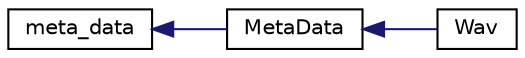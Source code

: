 digraph "Graphical Class Hierarchy"
{
  edge [fontname="Helvetica",fontsize="10",labelfontname="Helvetica",labelfontsize="10"];
  node [fontname="Helvetica",fontsize="10",shape=record];
  rankdir="LR";
  Node0 [label="meta_data",height=0.2,width=0.4,color="black", fillcolor="white", style="filled",URL="$structmeta__data.html"];
  Node0 -> Node1 [dir="back",color="midnightblue",fontsize="10",style="solid",fontname="Helvetica"];
  Node1 [label="MetaData",height=0.2,width=0.4,color="black", fillcolor="white", style="filled",URL="$classMetaData.html"];
  Node1 -> Node2 [dir="back",color="midnightblue",fontsize="10",style="solid",fontname="Helvetica"];
  Node2 [label="Wav",height=0.2,width=0.4,color="black", fillcolor="white", style="filled",URL="$classWav.html"];
}
